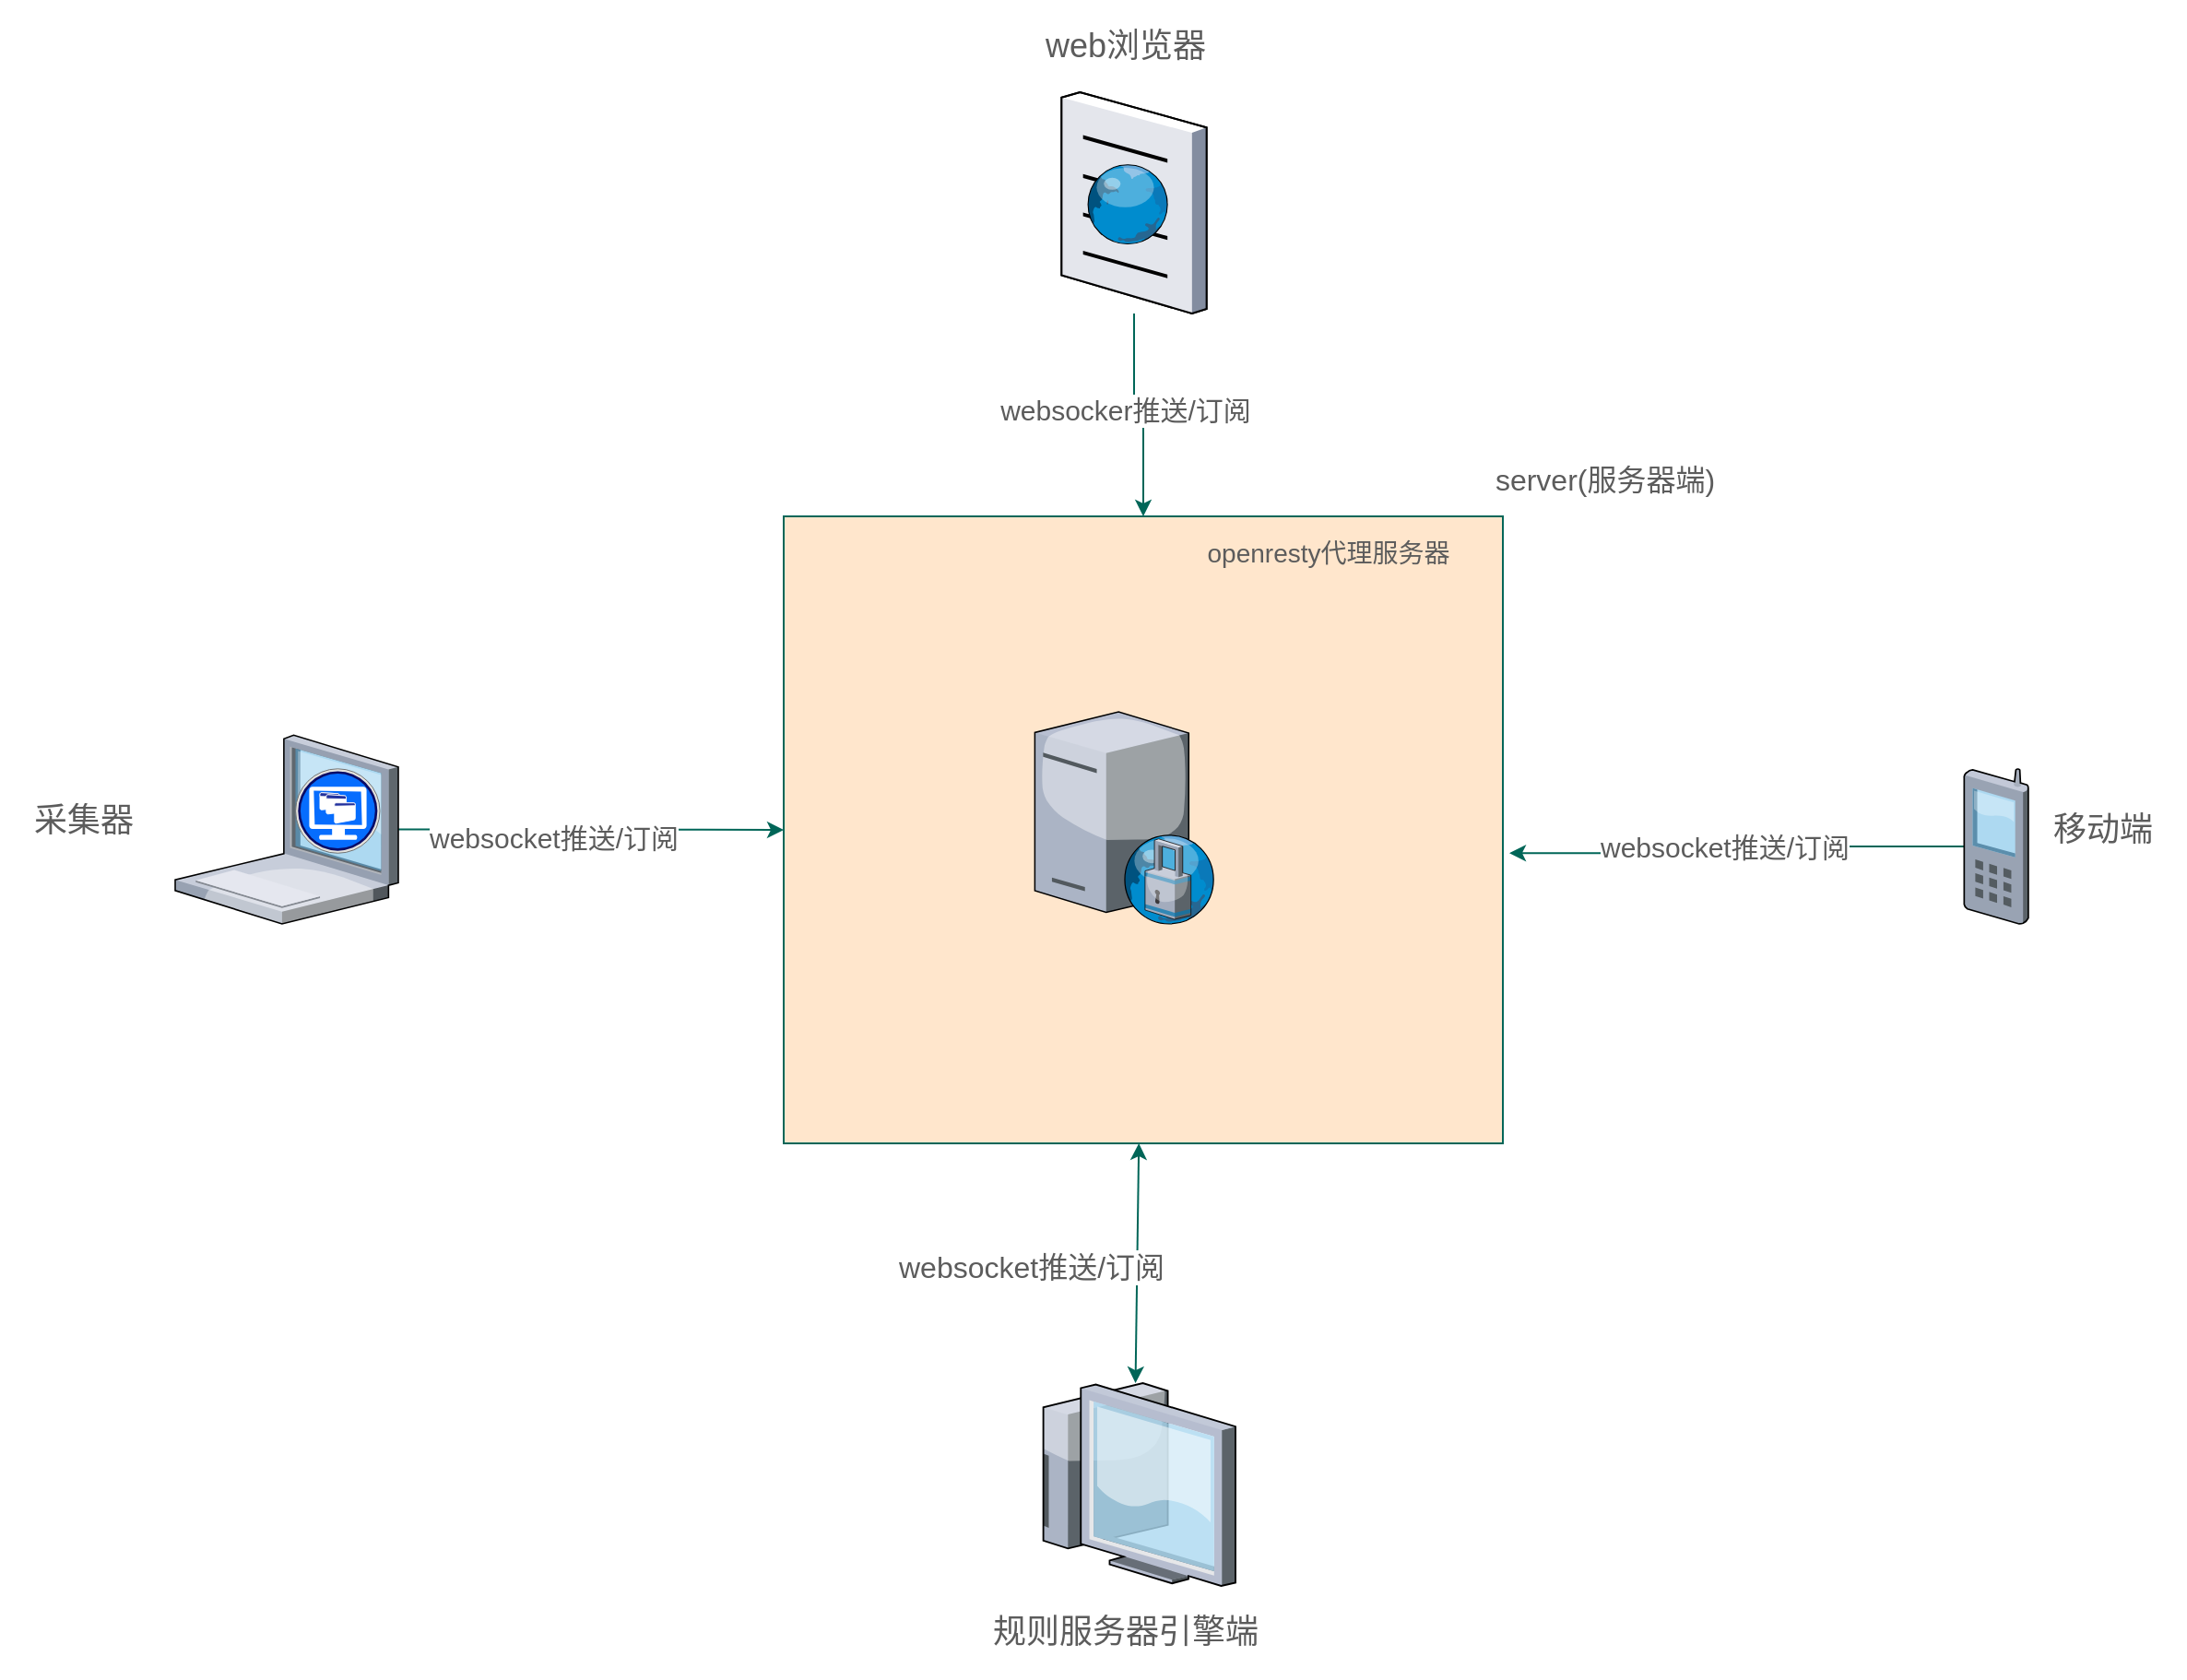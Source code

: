 <mxfile version="20.0.1" type="github">
  <diagram name="Page-1" id="e3a06f82-3646-2815-327d-82caf3d4e204">
    <mxGraphModel dx="2031" dy="2248" grid="1" gridSize="10" guides="1" tooltips="1" connect="1" arrows="1" fold="1" page="1" pageScale="1.5" pageWidth="1169" pageHeight="826" math="0" shadow="0">
      <root>
        <mxCell id="0" style=";html=1;" />
        <mxCell id="1" style=";html=1;" parent="0" />
        <object label="" id="MPIDhisfYT2cqplgsXPO-1">
          <mxCell style="verticalLabelPosition=bottom;sketch=0;aspect=fixed;html=1;verticalAlign=top;strokeColor=none;align=center;outlineConnect=0;shape=mxgraph.citrix.thin_client;fillColor=#21C0A5;fontColor=#5C5C5C;" vertex="1" parent="1">
            <mxGeometry x="935" y="530" width="110" height="110" as="geometry" />
          </mxCell>
        </object>
        <mxCell id="MPIDhisfYT2cqplgsXPO-9" value="" style="endArrow=classic;startArrow=classic;html=1;rounded=0;fontSize=16;strokeColor=#006658;fontColor=#5C5C5C;" edge="1" parent="1" source="MPIDhisfYT2cqplgsXPO-1" target="MPIDhisfYT2cqplgsXPO-36">
          <mxGeometry width="50" height="50" relative="1" as="geometry">
            <mxPoint x="520" y="880" as="sourcePoint" />
            <mxPoint x="990" y="440" as="targetPoint" />
            <Array as="points" />
          </mxGeometry>
        </mxCell>
        <mxCell id="MPIDhisfYT2cqplgsXPO-11" value="websocket推送/订阅" style="edgeLabel;html=1;align=center;verticalAlign=middle;resizable=0;points=[];fontSize=16;fontColor=#5C5C5C;" vertex="1" connectable="0" parent="MPIDhisfYT2cqplgsXPO-9">
          <mxGeometry x="-0.064" y="-2" relative="1" as="geometry">
            <mxPoint x="-60" y="-2" as="offset" />
          </mxGeometry>
        </mxCell>
        <mxCell id="MPIDhisfYT2cqplgsXPO-16" value="server(服务器端)" style="text;html=1;align=center;verticalAlign=middle;resizable=0;points=[];autosize=1;strokeColor=none;fillColor=none;fontSize=16;fontColor=#5C5C5C;" vertex="1" parent="1">
          <mxGeometry x="1180" y="30" width="130" height="20" as="geometry" />
        </mxCell>
        <mxCell id="MPIDhisfYT2cqplgsXPO-36" value="" style="whiteSpace=wrap;html=1;rounded=0;sketch=0;fontColor=#5C5C5C;strokeColor=#006658;fillColor=#FFE6CC;" vertex="1" parent="1">
          <mxGeometry x="800" y="60" width="390" height="340" as="geometry" />
        </mxCell>
        <mxCell id="MPIDhisfYT2cqplgsXPO-39" value="" style="verticalLabelPosition=bottom;sketch=0;aspect=fixed;html=1;verticalAlign=top;strokeColor=none;align=center;outlineConnect=0;shape=mxgraph.citrix.proxy_server;rounded=0;fontColor=#5C5C5C;fillColor=#FFE6CC;" vertex="1" parent="1">
          <mxGeometry x="936.19" y="166" width="97.75" height="115" as="geometry" />
        </mxCell>
        <mxCell id="MPIDhisfYT2cqplgsXPO-45" value="openresty代理服务器" style="text;html=1;align=center;verticalAlign=middle;resizable=0;points=[];autosize=1;strokeColor=none;fillColor=none;fontColor=#5C5C5C;strokeWidth=13;fontSize=14;" vertex="1" parent="1">
          <mxGeometry x="1019.99" y="70" width="150" height="20" as="geometry" />
        </mxCell>
        <mxCell id="MPIDhisfYT2cqplgsXPO-47" style="edgeStyle=orthogonalEdgeStyle;curved=0;rounded=1;sketch=0;orthogonalLoop=1;jettySize=auto;html=1;fontSize=15;fontColor=#5C5C5C;strokeColor=#006658;fillColor=#21C0A5;" edge="1" parent="1" source="MPIDhisfYT2cqplgsXPO-46" target="MPIDhisfYT2cqplgsXPO-36">
          <mxGeometry relative="1" as="geometry" />
        </mxCell>
        <mxCell id="MPIDhisfYT2cqplgsXPO-62" value="websocket推送/订阅" style="edgeLabel;html=1;align=center;verticalAlign=middle;resizable=0;points=[];fontSize=15;fontColor=#5C5C5C;" vertex="1" connectable="0" parent="MPIDhisfYT2cqplgsXPO-47">
          <mxGeometry x="-0.186" y="-4" relative="1" as="geometry">
            <mxPoint x="-1" as="offset" />
          </mxGeometry>
        </mxCell>
        <mxCell id="MPIDhisfYT2cqplgsXPO-46" value="" style="verticalLabelPosition=bottom;sketch=0;aspect=fixed;html=1;verticalAlign=top;strokeColor=none;align=center;outlineConnect=0;shape=mxgraph.citrix.xenclient;rounded=0;labelBackgroundColor=default;fontSize=15;fontColor=#5C5C5C;fillColor=#FFE6CC;" vertex="1" parent="1">
          <mxGeometry x="470" y="178.62" width="121" height="102.38" as="geometry" />
        </mxCell>
        <mxCell id="MPIDhisfYT2cqplgsXPO-52" style="edgeStyle=orthogonalEdgeStyle;curved=0;rounded=1;sketch=0;orthogonalLoop=1;jettySize=auto;html=1;entryX=1.009;entryY=0.537;entryDx=0;entryDy=0;entryPerimeter=0;fontSize=15;fontColor=#5C5C5C;strokeColor=#006658;fillColor=#21C0A5;" edge="1" parent="1" source="MPIDhisfYT2cqplgsXPO-49" target="MPIDhisfYT2cqplgsXPO-36">
          <mxGeometry relative="1" as="geometry" />
        </mxCell>
        <mxCell id="MPIDhisfYT2cqplgsXPO-55" value="websocket推送/订阅" style="edgeLabel;html=1;align=center;verticalAlign=middle;resizable=0;points=[];fontSize=15;fontColor=#5C5C5C;" vertex="1" connectable="0" parent="MPIDhisfYT2cqplgsXPO-52">
          <mxGeometry x="-0.12" relative="1" as="geometry">
            <mxPoint x="-20" as="offset" />
          </mxGeometry>
        </mxCell>
        <mxCell id="MPIDhisfYT2cqplgsXPO-49" value="" style="verticalLabelPosition=bottom;sketch=0;aspect=fixed;html=1;verticalAlign=top;strokeColor=none;align=center;outlineConnect=0;shape=mxgraph.citrix.cell_phone;rounded=0;labelBackgroundColor=default;fontSize=15;fontColor=#5C5C5C;fillColor=#FFE6CC;" vertex="1" parent="1">
          <mxGeometry x="1440" y="197" width="35" height="84" as="geometry" />
        </mxCell>
        <mxCell id="MPIDhisfYT2cqplgsXPO-51" style="edgeStyle=orthogonalEdgeStyle;curved=0;rounded=1;sketch=0;orthogonalLoop=1;jettySize=auto;html=1;entryX=0.5;entryY=0;entryDx=0;entryDy=0;fontSize=15;fontColor=#5C5C5C;strokeColor=#006658;fillColor=#21C0A5;" edge="1" parent="1" source="MPIDhisfYT2cqplgsXPO-50" target="MPIDhisfYT2cqplgsXPO-36">
          <mxGeometry relative="1" as="geometry" />
        </mxCell>
        <mxCell id="MPIDhisfYT2cqplgsXPO-56" value="websocker推送/订阅" style="edgeLabel;html=1;align=center;verticalAlign=middle;resizable=0;points=[];fontSize=15;fontColor=#5C5C5C;" vertex="1" connectable="0" parent="MPIDhisfYT2cqplgsXPO-51">
          <mxGeometry x="-0.254" y="1" relative="1" as="geometry">
            <mxPoint x="-6" y="9" as="offset" />
          </mxGeometry>
        </mxCell>
        <mxCell id="MPIDhisfYT2cqplgsXPO-50" value="" style="verticalLabelPosition=bottom;sketch=0;aspect=fixed;html=1;verticalAlign=top;strokeColor=none;align=center;outlineConnect=0;shape=mxgraph.citrix.browser;rounded=0;labelBackgroundColor=default;fontSize=15;fontColor=#5C5C5C;fillColor=#FFE6CC;" vertex="1" parent="1">
          <mxGeometry x="950.69" y="-170" width="78.62" height="120" as="geometry" />
        </mxCell>
        <mxCell id="MPIDhisfYT2cqplgsXPO-57" value="&lt;font style=&quot;font-size: 18px;&quot;&gt;规则服务器引擎端&lt;/font&gt;" style="text;html=1;align=center;verticalAlign=middle;resizable=0;points=[];autosize=1;strokeColor=none;fillColor=none;fontSize=15;fontColor=#5C5C5C;spacing=12;" vertex="1" parent="1">
          <mxGeometry x="895.07" y="640" width="180" height="50" as="geometry" />
        </mxCell>
        <mxCell id="MPIDhisfYT2cqplgsXPO-58" value="&lt;font style=&quot;font-size: 18px;&quot;&gt;采集器&lt;/font&gt;" style="text;html=1;align=center;verticalAlign=middle;resizable=0;points=[];autosize=1;strokeColor=none;fillColor=none;fontSize=15;fontColor=#5C5C5C;spacing=12;" vertex="1" parent="1">
          <mxGeometry x="375" y="200.01" width="90" height="50" as="geometry" />
        </mxCell>
        <mxCell id="MPIDhisfYT2cqplgsXPO-59" value="&lt;font style=&quot;font-size: 18px;&quot;&gt;移动端&lt;/font&gt;" style="text;html=1;align=center;verticalAlign=middle;resizable=0;points=[];autosize=1;strokeColor=none;fillColor=none;fontSize=15;fontColor=#5C5C5C;spacing=12;" vertex="1" parent="1">
          <mxGeometry x="1470" y="205" width="90" height="50" as="geometry" />
        </mxCell>
        <mxCell id="MPIDhisfYT2cqplgsXPO-60" value="&lt;span style=&quot;font-size: 18px;&quot;&gt;web浏览器&lt;/span&gt;" style="text;html=1;align=center;verticalAlign=middle;resizable=0;points=[];autosize=1;strokeColor=none;fillColor=none;fontSize=15;fontColor=#5C5C5C;spacing=12;" vertex="1" parent="1">
          <mxGeometry x="920.07" y="-220" width="130" height="50" as="geometry" />
        </mxCell>
      </root>
    </mxGraphModel>
  </diagram>
</mxfile>
